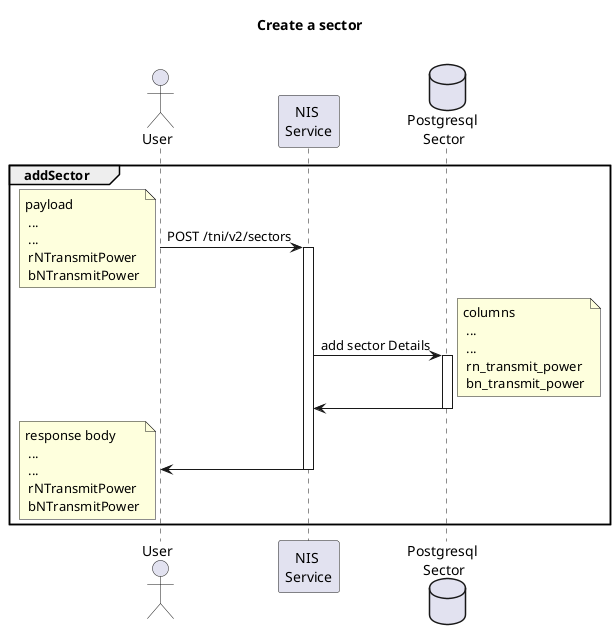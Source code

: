 @startuml

title Create a sector\n

actor "User" as user
participant "NIS \nService" as nis
database "Postgresql \nSector" as tableSector

group addSector
	user -> nis ++: POST /tni/v2/sectors
	note left: payload \n ... \n ... \n rNTransmitPower \n bNTransmitPower
		nis -> tableSector ++ : add sector Details
		note right: columns \n ...\n ... \n rn_transmit_power \n bn_transmit_power
		tableSector -> nis --
	nis -> user --
	note left: response body \n ... \n ... \n rNTransmitPower \n bNTransmitPower
end

@enduml